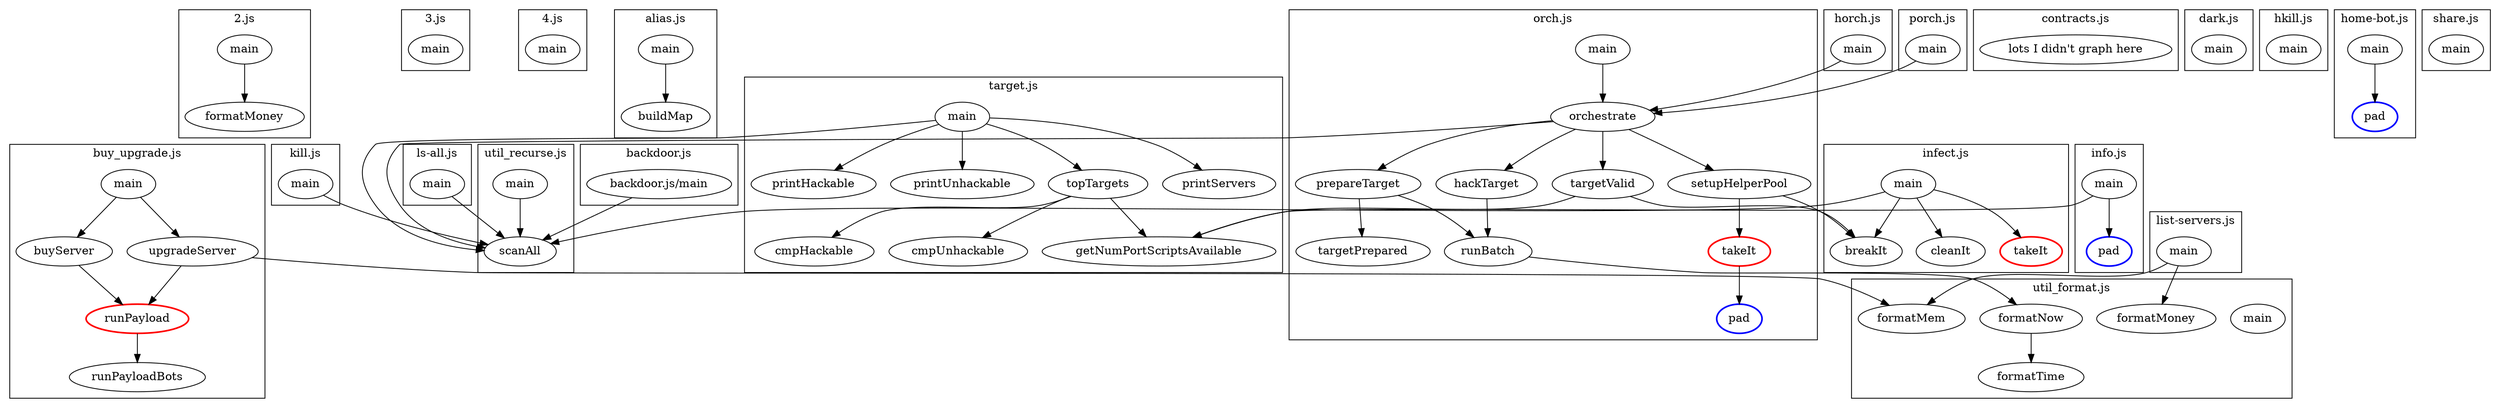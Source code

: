 digraph dep {
  subgraph cluster_0 {
    label="2.js"
    "2.js/main" [label="main"]
    "2.js/formatMoney" [label="formatMoney"]
    "2.js/main" -> "2.js/formatMoney"
  }

  subgraph cluster_1 {
    label="3.js"
    "3.js/main" [label="main"]
  }

  subgraph cluster_2 {
    label="4.js"
    "4.js/main" [label="main"]
  }

  subgraph cluster_3 {
    label="alias.js"
    "alias.js/main" [label="main"]
    "alias.js/buildMap" [label="buildMap"]
    "alias.js/main" -> "alias.js/buildMap"
  }

  subgraph cluster_4 {
    label="util_format.js"

    "util_format.js/main" [label="main"]
    "util_format.js/formatMoney" [label="formatMoney"]
    "util_format.js/formatMem" [label="formatMem"]
    "util_format.js/formatNow" [label="formatNow"]
    "util_format.js/formatTime" [label="formatTime"]

    "util_format.js/formatNow" -> "util_format.js/formatTime"
  }

  subgraph cluster_5 {
    label="util_recurse.js"

    "util_recurse.js/main" [label="main"]
    "util_recurse.js/scanAll" [label="scanAll"]

    "util_recurse.js/main" -> "util_recurse.js/scanAll"
  }

  subgraph cluster_6 {
    label="backdoor.js"

    "backdoor.js/main"
  }
  "backdoor.js/main" -> "util_recurse.js/scanAll"

  subgraph cluster_7 {
    label="buy_upgrade.js"

    "buy_upgrade.js/main" [label="main"]
    "buy_upgrade.js/buyServer" [label="buyServer"]
    "buy_upgrade.js/upgradeServer" [label="upgradeServer"]
    "buy_upgrade.js/runPayload" [label="runPayload", style=bold, color=red]
    "buy_upgrade.js/runPayloadBots" [label="runPayloadBots"]

    "buy_upgrade.js/main" -> "buy_upgrade.js/buyServer" -> "buy_upgrade.js/runPayload" -> "buy_upgrade.js/runPayloadBots"
    "buy_upgrade.js/main" -> "buy_upgrade.js/upgradeServer" -> "buy_upgrade.js/runPayload"
  }
  "buy_upgrade.js/upgradeServer" -> "util_format.js/formatMem"

  subgraph cluster_8 {
    label="contracts.js"

    "lots I didn't graph here"
  }

  subgraph cluster_9 {
    label="dark.js"
    "dark.js/main" [label="main"]
  }

  subgraph cluster_10 {
    label="hkill.js"
    "hkill.js/main" [label="main"]
  }

  subgraph cluster_11 {
    label="home-bot.js"
    "home-bot.js/main" [label="main"]
    "home-bot.js/pad" [label="pad", style=bold, color=blue]
    "home-bot.js/main" -> "home-bot.js/pad"
  }

  subgraph cluster_12 {
    label="orch.js"
    "orch.js/main" [label="main"]
    "orch.js/orchestrate" [label="orchestrate"]
    "orch.js/targetValid" [label="targetValid"]
    "orch.js/setupHelperPool" [label="setupHelperPool"]
    "orch.js/takeIt" [label="takeIt", style=bold, color=red]
    "orch.js/prepareTarget" [label="prepareTarget"]
    "orch.js/hackTarget" [label="hackTarget"]
    "orch.js/runBatch" [label="runBatch"]
    "orch.js/targetPrepared" [label="targetPrepared"]
    "orch.js/pad" [label="pad", style=bold, color=blue]

    "orch.js/main" -> "orch.js/orchestrate"
    "orch.js/orchestrate" -> "orch.js/targetValid"
    "orch.js/orchestrate" -> "orch.js/setupHelperPool"
    "orch.js/orchestrate" -> "orch.js/prepareTarget"
    "orch.js/orchestrate" -> "orch.js/hackTarget"
    "orch.js/prepareTarget" -> "orch.js/targetPrepared"
    "orch.js/prepareTarget" -> "orch.js/runBatch"
    "orch.js/hackTarget" -> "orch.js/runBatch"
    "orch.js/setupHelperPool" -> "orch.js/takeIt" -> "orch.js/pad"
  }
  "orch.js/targetValid" -> "target.js/getNumPortScriptsAvailable"
  "orch.js/targetValid" -> "infect.js/breakIt"
  "orch.js/setupHelperPool" -> "infect.js/breakIt"
  "orch.js/orchestrate" -> "util_recurse.js/scanAll"
  "orch.js/runBatch" -> "util_format.js/formatNow"

  subgraph cluster_13 {
    label="horch.js"
    "horch.js/main" [label="main"]
  }
  "horch.js/main" -> "orch.js/orchestrate"

  subgraph cluster_14 {
    label="infect.js"
    "infect.js/main" [label="main"]
    "infect.js/breakIt" [label="breakIt"]
    "infect.js/cleanIt" [label="cleanIt"]
    "infect.js/takeIt" [label="takeIt", style=bold, color=red]

    "infect.js/main" -> "infect.js/breakIt"
    "infect.js/main" -> "infect.js/cleanIt"
    "infect.js/main" -> "infect.js/takeIt"
  }
  "infect.js/main" -> "util_recurse.js/scanAll"

  subgraph cluster_15 {
    label="target.js"
    "target.js/main" [label="main"]
    "target.js/getNumPortScriptsAvailable" [label="getNumPortScriptsAvailable"]
    "target.js/topTargets" [label="topTargets"]
    "target.js/cmpHackable" [label="cmpHackable"]
    "target.js/cmpUnhackable" [label="cmpUnhackable"]
    "target.js/printServers" [label="printServers"]
    "target.js/printHackable" [label="printHackable"]
    "target.js/printUnhackable" [label="printUnhackable"]

    "target.js/main" -> "target.js/topTargets"
    "target.js/topTargets" -> "target.js/getNumPortScriptsAvailable"
    "target.js/topTargets" -> "target.js/cmpHackable"
    "target.js/topTargets" -> "target.js/cmpUnhackable"

    "target.js/main" -> "target.js/printServers"
    "target.js/main" -> "target.js/printHackable"
    "target.js/main" -> "target.js/printUnhackable"
  }
  "target.js/main" -> "util_recurse.js/scanAll"

  subgraph cluster_16 {
    label="info.js"
    "info.js/main" [label="main"]
    "info.js/pad" [label="pad", style=bold, color=blue]
    "info.js/main" -> "info.js/pad"
  }
  "info.js/main" -> "target.js/getNumPortScriptsAvailable"

  subgraph cluster_17 {
    label="kill.js"
    "kill.js/main" [label="main"]
  }
  "kill.js/main" -> "util_recurse.js/scanAll"

  subgraph cluster_18 {
    label="list-servers.js"
    "list-servers.js/main" [label="main"]
  }
  "list-servers.js/main" -> "util_format.js/formatMoney"
  "list-servers.js/main" -> "util_format.js/formatMem"

  subgraph cluster_19 {
    label="ls-all.js"
    "ls-all.js/main" [label="main"]
  }
  "ls-all.js/main" -> "util_recurse.js/scanAll"

  subgraph cluster_20 {
    label="porch.js"
    "porch.js/main" [label="main"]
  }
  "porch.js/main" -> "orch.js/orchestrate"

  subgraph cluster_21 {
    label="share.js"
    "share.js/main" [label="main"]
  }
}
